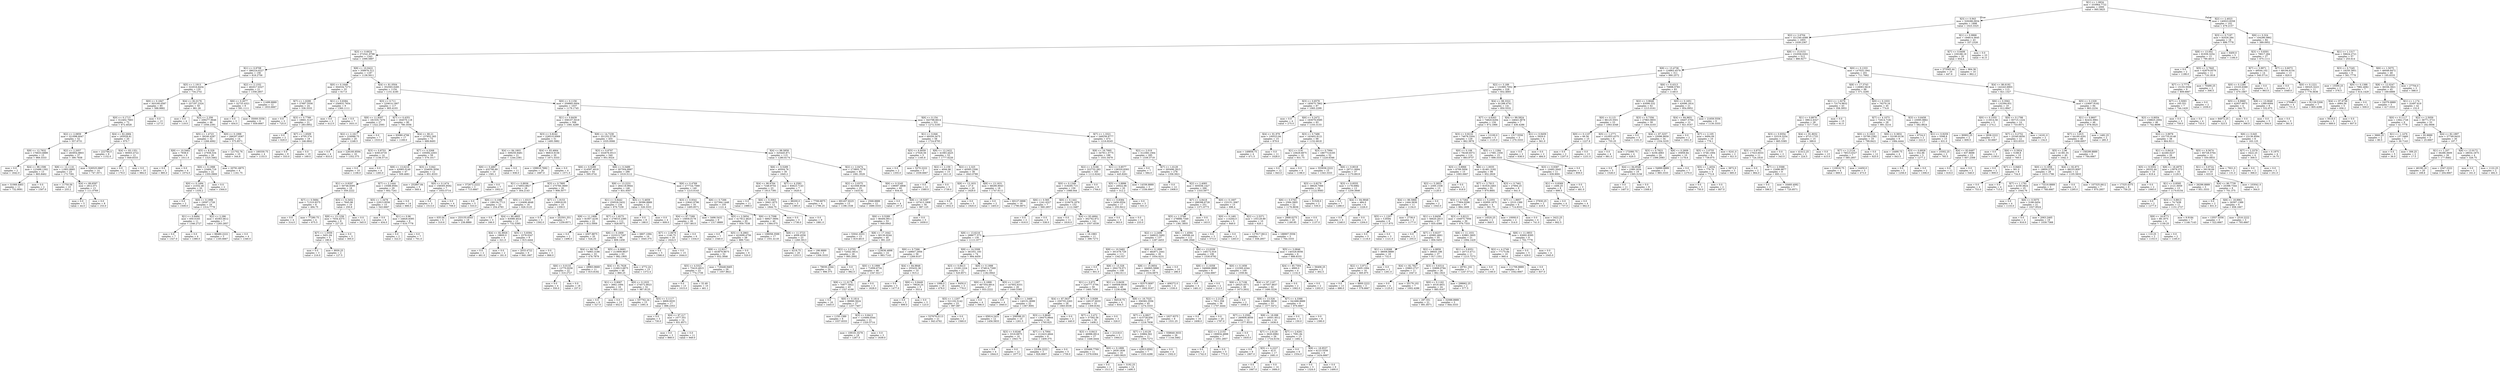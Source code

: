 digraph Tree {
node [shape=box] ;
0 [label="X[1] <= 1.0834\nmse = 333964.7722\nsamples = 2000\nvalue = 995.5825"] ;
1 [label="X[3] <= 0.943\nmse = 329288.0934\nsamples = 1898\nvalue = 1023.3325"] ;
0 -> 1 [labeldistance=2.5, labelangle=45, headlabel="True"] ;
2 [label="X[2] <= 2.6704\nmse = 321240.4588\nsamples = 1855\nvalue = 1039.2367"] ;
1 -> 2 ;
3 [label="X[3] <= 0.6624\nmse = 372541.9798\nsamples = 1343\nvalue = 1099.5897"] ;
2 -> 3 ;
4 [label="X[1] <= 0.9708\nmse = 386224.6227\nsamples = 156\nvalue = 818.2756"] ;
3 -> 4 ;
5 [label="X[5] <= 1.1913\nmse = 322016.6434\nsamples = 135\nvalue = 734.2741"] ;
4 -> 5 ;
6 [label="X[0] <= 0.1847\nmse = 303160.0587\nsamples = 85\nvalue = 588.9882"] ;
5 -> 6 ;
7 [label="X[0] <= 0.1713\nmse = 312402.7683\nsamples = 72\nvalue = 672.4028"] ;
6 -> 7 ;
8 [label="X[2] <= 2.0859\nmse = 321698.6047\nsamples = 52\nvalue = 557.6731"] ;
7 -> 8 ;
9 [label="X[8] <= 12.7832\nmse = 176633.6889\nsamples = 15\nvalue = 969.3333"] ;
8 -> 9 ;
10 [label="mse = 0.0\nsamples = 2\nvalue = 1642.0"] ;
9 -> 10 ;
11 [label="X[4] <= 98.1596\nmse = 123486.1302\nsamples = 13\nvalue = 865.8462"] ;
9 -> 11 ;
12 [label="mse = 31068.4463\nsamples = 11\nvalue = 732.9091"] ;
11 -> 12 ;
13 [label="mse = 0.0\nsamples = 2\nvalue = 1597.0"] ;
11 -> 13 ;
14 [label="X[2] <= 2.2057\nmse = 283954.9803\nsamples = 37\nvalue = 390.7838"] ;
8 -> 14 ;
15 [label="X[8] <= 12.1116\nmse = 11802.8885\nsamples = 23\nvalue = 173.7391"] ;
14 -> 15 ;
16 [label="mse = 11750.56\nsamples = 10\nvalue = 255.2"] ;
15 -> 16 ;
17 [label="X[4] <= 89.6597\nmse = 2812.071\nsamples = 13\nvalue = 111.0769"] ;
15 -> 17 ;
18 [label="mse = 0.0\nsamples = 5\nvalue = 44.0"] ;
17 -> 18 ;
19 [label="mse = 0.0\nsamples = 8\nvalue = 153.0"] ;
17 -> 19 ;
20 [label="mse = 526525.0867\nsamples = 14\nvalue = 747.3571"] ;
14 -> 20 ;
21 [label="X[4] <= 82.2684\nmse = 165028.81\nsamples = 20\nvalue = 970.7"] ;
7 -> 21 ;
22 [label="mse = 222784.0\nsamples = 8\nvalue = 1152.0"] ;
21 -> 22 ;
23 [label="X[4] <= 83.1351\nmse = 90003.4722\nsamples = 12\nvalue = 849.8333"] ;
21 -> 23 ;
24 [label="mse = 0.0\nsamples = 2\nvalue = 179.0"] ;
23 -> 24 ;
25 [label="mse = 0.0\nsamples = 10\nvalue = 984.0"] ;
23 -> 25 ;
26 [label="mse = 0.0\nsamples = 13\nvalue = 127.0"] ;
6 -> 26 ;
27 [label="X[4] <= 82.0176\nmse = 257187.2324\nsamples = 50\nvalue = 981.26"] ;
5 -> 27 ;
28 [label="mse = 0.0\nsamples = 4\nvalue = 119.0"] ;
27 -> 28 ;
29 [label="X[2] <= 2.356\nmse = 209277.9646\nsamples = 46\nvalue = 1056.2391"] ;
27 -> 29 ;
30 [label="X[5] <= 1.4723\nmse = 39240.4287\nsamples = 32\nvalue = 1266.4062"] ;
29 -> 30 ;
31 [label="X[8] <= 10.5462\nmse = 7938.0\nsamples = 6\nvalue = 1011.0"] ;
30 -> 31 ;
32 [label="mse = 0.0\nsamples = 2\nvalue = 885.0"] ;
31 -> 32 ;
33 [label="mse = 0.0\nsamples = 4\nvalue = 1074.0"] ;
31 -> 33 ;
34 [label="X[5] <= 8.329\nmse = 27936.534\nsamples = 26\nvalue = 1325.3462"] ;
30 -> 34 ;
35 [label="X[0] <= 0.1998\nmse = 23484.719\nsamples = 22\nvalue = 1355.0909"] ;
34 -> 35 ;
36 [label="X[0] <= 0.1494\nmse = 21032.46\nsamples = 20\nvalue = 1334.2"] ;
35 -> 36 ;
37 [label="mse = 0.0\nsamples = 2\nvalue = 1509.0"] ;
36 -> 37 ;
38 [label="X[0] <= 0.1998\nmse = 19597.1728\nsamples = 18\nvalue = 1314.7778"] ;
36 -> 38 ;
39 [label="X[1] <= 0.8484\nmse = 650.0165\nsamples = 11\nvalue = 1346.2727"] ;
38 -> 39 ;
40 [label="mse = 0.0\nsamples = 7\nvalue = 1327.0"] ;
39 -> 40 ;
41 [label="mse = 0.0\nsamples = 4\nvalue = 1380.0"] ;
39 -> 41 ;
42 [label="X[2] <= 2.286\nmse = 45363.0612\nsamples = 7\nvalue = 1265.2857"] ;
38 -> 42 ;
43 [label="mse = 88480.2222\nsamples = 3\nvalue = 1165.6667"] ;
42 -> 43 ;
44 [label="mse = 0.0\nsamples = 4\nvalue = 1340.0"] ;
42 -> 44 ;
45 [label="mse = 0.0\nsamples = 2\nvalue = 1564.0"] ;
35 -> 45 ;
46 [label="mse = 20791.6875\nsamples = 4\nvalue = 1161.75"] ;
34 -> 46 ;
47 [label="X[0] <= 0.1998\nmse = 266207.8367\nsamples = 14\nvalue = 575.8571"] ;
29 -> 47 ;
48 [label="mse = 121702.76\nsamples = 10\nvalue = 344.8"] ;
47 -> 48 ;
49 [label="mse = 160330.75\nsamples = 4\nvalue = 1153.5"] ;
47 -> 49 ;
50 [label="X[2] <= 2.1332\nmse = 462017.6327\nsamples = 21\nvalue = 1358.2857"] ;
4 -> 50 ;
51 [label="X[6] <= 0.2677\nmse = 32733.4321\nsamples = 9\nvalue = 591.1111"] ;
50 -> 51 ;
52 [label="mse = 0.0\nsamples = 3\nvalue = 454.0"] ;
51 -> 52 ;
53 [label="mse = 35000.5556\nsamples = 6\nvalue = 659.6667"] ;
51 -> 53 ;
54 [label="mse = 11499.8889\nsamples = 12\nvalue = 1933.6667"] ;
50 -> 54 ;
55 [label="X[8] <= 10.0422\nmse = 358976.312\nsamples = 1187\nvalue = 1136.5611"] ;
3 -> 55 ;
56 [label="X[0] <= 0.1648\nmse = 304534.7273\nsamples = 33\nvalue = 617.0"] ;
55 -> 56 ;
57 [label="X[7] <= 1.0299\nmse = 37687.5556\nsamples = 24\nvalue = 338.3333"] ;
56 -> 57 ;
58 [label="mse = 0.0\nsamples = 3\nvalue = 725.0"] ;
57 -> 58 ;
59 [label="X[3] <= 0.7768\nmse = 18661.5147\nsamples = 21\nvalue = 283.0952"] ;
57 -> 59 ;
60 [label="mse = 0.0\nsamples = 2\nvalue = 629.0"] ;
59 -> 60 ;
61 [label="X[7] <= 1.6509\nmse = 6705.374\nsamples = 19\nvalue = 246.6842"] ;
59 -> 61 ;
62 [label="mse = 0.0\nsamples = 9\nvalue = 333.0"] ;
61 -> 62 ;
63 [label="mse = 0.0\nsamples = 10\nvalue = 169.0"] ;
61 -> 63 ;
64 [label="X[1] <= 0.8384\nmse = 256832.7654\nsamples = 9\nvalue = 1360.1111"] ;
56 -> 64 ;
65 [label="mse = 0.0\nsamples = 2\nvalue = 412.0"] ;
64 -> 65 ;
66 [label="mse = 0.0\nsamples = 7\nvalue = 1631.0"] ;
64 -> 66 ;
67 [label="X[4] <= 81.0504\nmse = 352593.0285\nsamples = 1154\nvalue = 1151.4185"] ;
55 -> 67 ;
68 [label="X[3] <= 0.711\nmse = 220614.1907\nsamples = 117\nvalue = 905.4103"] ;
67 -> 68 ;
69 [label="X[8] <= 11.9307\nmse = 181535.7476\nsamples = 27\nvalue = 1322.2593"] ;
68 -> 69 ;
70 [label="X[2] <= 2.1617\nmse = 224088.75\nsamples = 20\nvalue = 1248.5"] ;
69 -> 70 ;
71 [label="mse = 0.0\nsamples = 4\nvalue = 833.0"] ;
70 -> 71 ;
72 [label="mse = 226160.8594\nsamples = 16\nvalue = 1352.375"] ;
70 -> 72 ;
73 [label="mse = 0.0\nsamples = 7\nvalue = 1533.0"] ;
69 -> 73 ;
74 [label="X[7] <= 0.4351\nmse = 164570.118\nsamples = 90\nvalue = 780.3556"] ;
68 -> 74 ;
75 [label="mse = 93080.4706\nsamples = 17\nvalue = 1169.0"] ;
74 -> 75 ;
76 [label="X[4] <= 80.21\nmse = 137852.265\nsamples = 73\nvalue = 689.8493"] ;
74 -> 76 ;
77 [label="X[3] <= 0.8753\nmse = 6393.6735\nsamples = 14\nvalue = 1156.5714"] ;
76 -> 77 ;
78 [label="mse = 0.0\nsamples = 10\nvalue = 1106.0"] ;
77 -> 78 ;
79 [label="mse = 0.0\nsamples = 4\nvalue = 1283.0"] ;
77 -> 79 ;
80 [label="X[7] <= 4.3268\nmse = 105092.4303\nsamples = 59\nvalue = 579.1017"] ;
76 -> 80 ;
81 [label="X[8] <= 13.6216\nmse = 43065.0149\nsamples = 47\nvalue = 509.4681"] ;
80 -> 81 ;
82 [label="X[1] <= 0.9297\nmse = 50746.8395\nsamples = 18\nvalue = 359.2222"] ;
81 -> 82 ;
83 [label="X[7] <= 0.5684\nmse = 71310.9375\nsamples = 8\nvalue = 494.75"] ;
82 -> 83 ;
84 [label="mse = 0.0\nsamples = 4\nvalue = 314.0"] ;
83 -> 84 ;
85 [label="mse = 77280.75\nsamples = 4\nvalue = 675.5"] ;
83 -> 85 ;
86 [label="X[5] <= 6.3452\nmse = 7845.96\nsamples = 10\nvalue = 250.8"] ;
82 -> 86 ;
87 [label="X[8] <= 13.1256\nmse = 7034.4375\nsamples = 8\nvalue = 227.25"] ;
86 -> 87 ;
88 [label="X[7] <= 1.5559\nmse = 5451.84\nsamples = 5\nvalue = 180.6"] ;
87 -> 88 ;
89 [label="mse = 0.0\nsamples = 3\nvalue = 216.0"] ;
88 -> 89 ;
90 [label="mse = 8930.25\nsamples = 2\nvalue = 127.5"] ;
88 -> 90 ;
91 [label="mse = 0.0\nsamples = 3\nvalue = 305.0"] ;
87 -> 91 ;
92 [label="mse = 0.0\nsamples = 2\nvalue = 345.0"] ;
86 -> 92 ;
93 [label="X[7] <= 2.1444\nmse = 15588.9584\nsamples = 29\nvalue = 602.7241"] ;
81 -> 93 ;
94 [label="X[5] <= 1.3478\nmse = 22913.9556\nsamples = 15\nvalue = 543.6667"] ;
93 -> 94 ;
95 [label="mse = 0.0\nsamples = 6\nvalue = 434.0"] ;
94 -> 95 ;
96 [label="X[1] <= 0.96\nmse = 24826.8395\nsamples = 9\nvalue = 616.7778"] ;
94 -> 96 ;
97 [label="mse = 0.0\nsamples = 2\nvalue = 322.0"] ;
96 -> 97 ;
98 [label="mse = 0.0\nsamples = 7\nvalue = 701.0"] ;
96 -> 98 ;
99 [label="mse = 0.0\nsamples = 14\nvalue = 666.0"] ;
93 -> 99 ;
100 [label="X[3] <= 0.842\nmse = 254659.3056\nsamples = 12\nvalue = 851.8333"] ;
80 -> 100 ;
101 [label="mse = 252807.84\nsamples = 5\nvalue = 569.4"] ;
100 -> 101 ;
102 [label="X[0] <= 0.1474\nmse = 158305.9592\nsamples = 7\nvalue = 1053.5714"] ;
100 -> 102 ;
103 [label="mse = 0.0\nsamples = 3\nvalue = 1513.0"] ;
102 -> 103 ;
104 [label="mse = 0.0\nsamples = 4\nvalue = 709.0"] ;
102 -> 104 ;
105 [label="X[0] <= 0.1156\nmse = 359885.0004\nsamples = 1037\nvalue = 1179.1745"] ;
67 -> 105 ;
106 [label="X[1] <= 0.8439\nmse = 358107.5019\nsamples = 506\nvalue = 1081.4289"] ;
105 -> 106 ;
107 [label="X[3] <= 0.8242\nmse = 228510.0069\nsamples = 51\nvalue = 1495.5882"] ;
106 -> 107 ;
108 [label="X[4] <= 84.1803\nmse = 309250.8481\nsamples = 21\nvalue = 1244.2381"] ;
107 -> 108 ;
109 [label="X[6] <= 0.4867\nmse = 432790.89\nsamples = 10\nvalue = 1581.1"] ;
108 -> 109 ;
110 [label="mse = 372672.2222\nsamples = 3\nvalue = 715.6667"] ;
109 -> 110 ;
111 [label="mse = 0.0\nsamples = 7\nvalue = 1952.0"] ;
109 -> 111 ;
112 [label="mse = 0.0\nsamples = 11\nvalue = 938.0"] ;
108 -> 112 ;
113 [label="X[4] <= 93.4664\nmse = 96810.9156\nsamples = 30\nvalue = 1671.5333"] ;
107 -> 113 ;
114 [label="mse = 109910.7692\nsamples = 26\nvalue = 1687.0"] ;
113 -> 114 ;
115 [label="mse = 0.0\nsamples = 4\nvalue = 1571.0"] ;
113 -> 115 ;
116 [label="X[8] <= 14.7238\nmse = 351252.5736\nsamples = 455\nvalue = 1035.0066"] ;
106 -> 116 ;
117 [label="X[3] <= 0.8797\nmse = 332676.0513\nsamples = 340\nvalue = 951.9324"] ;
116 -> 117 ;
118 [label="X[6] <= 0.5289\nmse = 314597.4019\nsamples = 54\nvalue = 595.0741"] ;
117 -> 118 ;
119 [label="X[1] <= 0.8936\nmse = 174953.8827\nsamples = 28\nvalue = 304.2143"] ;
118 -> 119 ;
120 [label="mse = 0.0\nsamples = 5\nvalue = 533.0"] ;
119 -> 120 ;
121 [label="X[0] <= 0.1088\nmse = 199134.7713\nsamples = 23\nvalue = 254.4783"] ;
119 -> 121 ;
122 [label="mse = 635.04\nsamples = 5\nvalue = 310.6"] ;
121 -> 122 ;
123 [label="mse = 253155.6543\nsamples = 18\nvalue = 238.8889"] ;
121 -> 123 ;
124 [label="X[3] <= 0.7895\nmse = 275760.3669\nsamples = 26\nvalue = 908.3077"] ;
118 -> 124 ;
125 [label="X[5] <= 1.0315\nmse = 116406.4648\nsamples = 16\nvalue = 626.3125"] ;
124 -> 125 ;
126 [label="mse = 0.0\nsamples = 3\nvalue = 166.0"] ;
125 -> 126 ;
127 [label="X[4] <= 90.4805\nmse = 83088.4024\nsamples = 13\nvalue = 732.5385"] ;
125 -> 127 ;
128 [label="X[4] <= 82.8926\nmse = 19600.0\nsamples = 4\nvalue = 321.0"] ;
127 -> 128 ;
129 [label="mse = 0.0\nsamples = 2\nvalue = 461.0"] ;
128 -> 129 ;
130 [label="mse = 0.0\nsamples = 2\nvalue = 181.0"] ;
128 -> 130 ;
131 [label="X[5] <= 5.8394\nmse = 2578.0247\nsamples = 9\nvalue = 915.4444"] ;
127 -> 131 ;
132 [label="mse = 2033.4722\nsamples = 6\nvalue = 940.1667"] ;
131 -> 132 ;
133 [label="mse = 0.0\nsamples = 3\nvalue = 866.0"] ;
131 -> 133 ;
134 [label="X[7] <= 1.9153\nmse = 199918.05\nsamples = 10\nvalue = 1359.5"] ;
124 -> 134 ;
135 [label="mse = 0.0\nsamples = 3\nvalue = 1592.0"] ;
134 -> 135 ;
136 [label="mse = 252501.551\nsamples = 7\nvalue = 1259.8571"] ;
134 -> 136 ;
137 [label="X[6] <= 0.3489\nmse = 307504.8997\nsamples = 286\nvalue = 1019.3112"] ;
117 -> 137 ;
138 [label="X[8] <= 13.2231\nmse = 264118.9944\nsamples = 146\nvalue = 831.6507"] ;
137 -> 138 ;
139 [label="X[1] <= 0.8442\nmse = 259526.5432\nsamples = 134\nvalue = 876.7239"] ;
138 -> 139 ;
140 [label="X[8] <= 11.1906\nmse = 81957.4236\nsamples = 22\nvalue = 612.5909"] ;
139 -> 140 ;
141 [label="mse = 0.0\nsamples = 2\nvalue = 1496.0"] ;
140 -> 141 ;
142 [label="mse = 4307.8875\nsamples = 20\nvalue = 524.25"] ;
140 -> 142 ;
143 [label="X[7] <= 1.8275\nmse = 278010.2385\nsamples = 112\nvalue = 928.6071"] ;
139 -> 143 ;
144 [label="X[6] <= 0.1809\nmse = 223313.7287\nsamples = 96\nvalue = 809.1458"] ;
143 -> 144 ;
145 [label="X[4] <= 88.765\nmse = 74963.3186\nsamples = 33\nvalue = 478.7879"] ;
144 -> 145 ;
146 [label="X[6] <= 0.0133\nmse = 12770.9256\nsamples = 22\nvalue = 310.2727"] ;
145 -> 146 ;
147 [label="mse = 0.0\nsamples = 4\nvalue = 550.0"] ;
146 -> 147 ;
148 [label="mse = 0.0\nsamples = 18\nvalue = 257.0"] ;
146 -> 148 ;
149 [label="mse = 28963.9669\nsamples = 11\nvalue = 815.8182"] ;
145 -> 149 ;
150 [label="X[5] <= 6.0683\nmse = 213909.9637\nsamples = 63\nvalue = 982.1905"] ;
144 -> 150 ;
151 [label="X[4] <= 91.7628\nmse = 216813.6875\nsamples = 48\nvalue = 860.25"] ;
150 -> 151 ;
152 [label="X[1] <= 0.9067\nmse = 3662.1094\nsamples = 16\nvalue = 605.125"] ;
151 -> 152 ;
153 [label="mse = 0.0\nsamples = 6\nvalue = 527.0"] ;
152 -> 153 ;
154 [label="mse = 0.0\nsamples = 10\nvalue = 652.0"] ;
152 -> 154 ;
155 [label="X[0] <= 0.1025\nmse = 274572.9023\nsamples = 32\nvalue = 987.8125"] ;
151 -> 155 ;
156 [label="mse = 557762.24\nsamples = 15\nvalue = 1091.6"] ;
155 -> 156 ;
157 [label="X[5] <= 3.1117\nmse = 6809.0035\nsamples = 17\nvalue = 896.2353"] ;
155 -> 157 ;
158 [label="mse = 0.0\nsamples = 3\nvalue = 730.0"] ;
157 -> 158 ;
159 [label="X[4] <= 97.217\nmse = 1077.551\nsamples = 14\nvalue = 931.8571"] ;
157 -> 159 ;
160 [label="mse = 0.0\nsamples = 3\nvalue = 869.0"] ;
159 -> 160 ;
161 [label="mse = 0.0\nsamples = 11\nvalue = 949.0"] ;
159 -> 161 ;
162 [label="mse = 4772.24\nsamples = 15\nvalue = 1372.4"] ;
150 -> 162 ;
163 [label="mse = 6807.1094\nsamples = 16\nvalue = 1645.375"] ;
143 -> 163 ;
164 [label="X[5] <= 5.4659\nmse = 39386.8889\nsamples = 12\nvalue = 328.3333"] ;
138 -> 164 ;
165 [label="mse = 0.0\nsamples = 8\nvalue = 188.0"] ;
164 -> 165 ;
166 [label="mse = 0.0\nsamples = 4\nvalue = 609.0"] ;
164 -> 166 ;
167 [label="X[6] <= 0.4769\nmse = 277724.7569\nsamples = 140\nvalue = 1215.0143"] ;
137 -> 167 ;
168 [label="X[3] <= 0.9341\nmse = 23642.9796\nsamples = 35\nvalue = 1495.8571"] ;
167 -> 168 ;
169 [label="X[4] <= 87.7289\nmse = 15858.0178\nsamples = 26\nvalue = 1557.4615"] ;
168 -> 169 ;
170 [label="X[7] <= 2.0679\nmse = 1140.75\nsamples = 20\nvalue = 1624.5"] ;
169 -> 170 ;
171 [label="mse = 0.0\nsamples = 5\nvalue = 1566.0"] ;
170 -> 171 ;
172 [label="mse = 0.0\nsamples = 15\nvalue = 1644.0"] ;
170 -> 172 ;
173 [label="mse = 0.0\nsamples = 6\nvalue = 1334.0"] ;
169 -> 173 ;
174 [label="mse = 3496.5432\nsamples = 9\nvalue = 1317.8889"] ;
168 -> 174 ;
175 [label="X[6] <= 0.7266\nmse = 327364.1448\nsamples = 105\nvalue = 1121.4"] ;
167 -> 175 ;
176 [label="X[5] <= 2.5654\nmse = 417812.4625\nsamples = 65\nvalue = 959.7538"] ;
175 -> 176 ;
177 [label="mse = 0.0\nsamples = 7\nvalue = 1540.0"] ;
176 -> 177 ;
178 [label="X[5] <= 8.2863\nmse = 422699.4756\nsamples = 58\nvalue = 889.7241"] ;
176 -> 178 ;
179 [label="X[8] <= 12.9217\nmse = 453879.9675\nsamples = 52\nvalue = 932.3846"] ;
178 -> 179 ;
180 [label="X[5] <= 4.5321\nmse = 75410.4915\nsamples = 23\nvalue = 774.1739"] ;
179 -> 180 ;
181 [label="mse = 0.0\nsamples = 13\nvalue = 1015.0"] ;
180 -> 181 ;
182 [label="mse = 32.49\nsamples = 10\nvalue = 461.1"] ;
180 -> 182 ;
183 [label="mse = 718448.9465\nsamples = 29\nvalue = 1057.8621"] ;
179 -> 183 ;
184 [label="mse = 0.0\nsamples = 6\nvalue = 520.0"] ;
178 -> 184 ;
185 [label="X[6] <= 0.7598\nmse = 68927.0694\nsamples = 40\nvalue = 1384.075"] ;
175 -> 185 ;
186 [label="mse = 108058.3599\nsamples = 17\nvalue = 1551.4118"] ;
185 -> 186 ;
187 [label="X[8] <= 11.5723\nmse = 4009.4556\nsamples = 23\nvalue = 1260.3913"] ;
185 -> 187 ;
188 [label="mse = 4218.75\nsamples = 20\nvalue = 1253.5"] ;
187 -> 188 ;
189 [label="mse = 186.8889\nsamples = 3\nvalue = 1306.3333"] ;
187 -> 189 ;
190 [label="X[4] <= 98.5858\nmse = 325445.871\nsamples = 115\nvalue = 1280.6174"] ;
116 -> 190 ;
191 [label="X[6] <= 0.5289\nmse = 40504.76\nsamples = 30\nvalue = 1845.2"] ;
190 -> 191 ;
192 [label="X[4] <= 90.9764\nmse = 7248.9754\nsamples = 23\nvalue = 1913.7391"] ;
191 -> 192 ;
193 [label="mse = 0.0\nsamples = 11\nvalue = 1989.0"] ;
192 -> 193 ;
194 [label="X[6] <= 0.3063\nmse = 3942.1875\nsamples = 12\nvalue = 1844.75"] ;
192 -> 194 ;
195 [label="mse = 0.0\nsamples = 3\nvalue = 1736.0"] ;
194 -> 195 ;
196 [label="mse = 0.0\nsamples = 9\nvalue = 1881.0"] ;
194 -> 196 ;
197 [label="X[7] <= 4.2582\nmse = 83623.7143\nsamples = 7\nvalue = 1620.0"] ;
191 -> 197 ;
198 [label="mse = 88200.0\nsamples = 3\nvalue = 1385.0"] ;
197 -> 198 ;
199 [label="mse = 7708.6875\nsamples = 4\nvalue = 1796.25"] ;
197 -> 199 ;
200 [label="X[2] <= 2.0474\nmse = 273805.7578\nsamples = 85\nvalue = 1081.3529"] ;
190 -> 200 ;
201 [label="X[2] <= 2.0375\nmse = 421008.9536\nsamples = 25\nvalue = 1433.92"] ;
200 -> 201 ;
202 [label="mse = 691457.8225\nsamples = 13\nvalue = 1198.1538"] ;
201 -> 202 ;
203 [label="mse = 2568.8889\nsamples = 12\nvalue = 1689.3333"] ;
201 -> 203 ;
204 [label="X[6] <= 0.3245\nmse = 139097.4808\nsamples = 60\nvalue = 934.45"] ;
200 -> 204 ;
205 [label="mse = 0.0\nsamples = 4\nvalue = 197.0"] ;
204 -> 205 ;
206 [label="X[8] <= 18.5297\nmse = 107413.1808\nsamples = 56\nvalue = 987.125"] ;
204 -> 206 ;
207 [label="X[6] <= 0.5289\nmse = 86494.9911\nsamples = 53\nvalue = 949.0943"] ;
206 -> 207 ;
208 [label="mse = 53041.6331\nsamples = 13\nvalue = 819.4615"] ;
207 -> 208 ;
209 [label="X[8] <= 17.1642\nmse = 90130.8244\nsamples = 40\nvalue = 991.225"] ;
207 -> 209 ;
210 [label="X[2] <= 2.0702\nmse = 72042.5814\nsamples = 26\nvalue = 995.2692"] ;
209 -> 210 ;
211 [label="mse = 78030.2344\nsamples = 24\nvalue = 996.375"] ;
210 -> 211 ;
212 [label="mse = 0.0\nsamples = 2\nvalue = 982.0"] ;
210 -> 212 ;
213 [label="mse = 123636.4898\nsamples = 14\nvalue = 983.7143"] ;
209 -> 213 ;
214 [label="mse = 0.0\nsamples = 3\nvalue = 1659.0"] ;
206 -> 214 ;
215 [label="X[6] <= 0.154\nmse = 343798.6614\nsamples = 531\nvalue = 1272.3183"] ;
105 -> 215 ;
216 [label="X[1] <= 0.846\nmse = 69359.3475\nsamples = 58\nvalue = 1724.8793"] ;
215 -> 216 ;
217 [label="X[5] <= 6.6059\nmse = 27026.56\nsamples = 5\nvalue = 1165.8"] ;
216 -> 217 ;
218 [label="mse = 0.0\nsamples = 2\nvalue = 1355.0"] ;
217 -> 218 ;
219 [label="mse = 5270.2222\nsamples = 3\nvalue = 1039.6667"] ;
217 -> 219 ;
220 [label="X[8] <= 12.2422\nmse = 41083.4425\nsamples = 53\nvalue = 1777.6226"] ;
216 -> 220 ;
221 [label="X[2] <= 2.159\nmse = 4044.96\nsamples = 15\nvalue = 1611.8"] ;
220 -> 221 ;
222 [label="mse = 0.0\nsamples = 12\nvalue = 1580.0"] ;
221 -> 222 ;
223 [label="mse = 0.0\nsamples = 3\nvalue = 1739.0"] ;
221 -> 223 ;
224 [label="X[2] <= 2.325\nmse = 40565.2306\nsamples = 38\nvalue = 1843.0789"] ;
220 -> 224 ;
225 [label="X[8] <= 13.1631\nmse = 27.0\nsamples = 20\nvalue = 1929.0"] ;
224 -> 225 ;
226 [label="mse = 0.0\nsamples = 15\nvalue = 1932.0"] ;
225 -> 226 ;
227 [label="mse = 0.0\nsamples = 5\nvalue = 1920.0"] ;
225 -> 227 ;
228 [label="X[8] <= 13.1631\nmse = 68290.9043\nsamples = 18\nvalue = 1747.6111"] ;
224 -> 228 ;
229 [label="mse = 0.0\nsamples = 2\nvalue = 1403.0"] ;
228 -> 229 ;
230 [label="mse = 60127.0898\nsamples = 16\nvalue = 1790.6875"] ;
228 -> 230 ;
231 [label="X[7] <= 1.3321\nmse = 349256.9777\nsamples = 473\nvalue = 1216.8245"] ;
215 -> 231 ;
232 [label="X[8] <= 16.7995\nmse = 347911.5775\nsamples = 188\nvalue = 1031.0479"] ;
231 -> 232 ;
233 [label="X[2] <= 2.5166\nmse = 322732.283\nsamples = 165\nvalue = 1112.6242"] ;
232 -> 233 ;
234 [label="X[0] <= 0.1348\nmse = 318295.715\nsamples = 159\nvalue = 1088.044"] ;
233 -> 234 ;
235 [label="X[6] <= 0.565\nmse = 1241.6327\nsamples = 7\nvalue = 560.2857"] ;
234 -> 235 ;
236 [label="mse = 0.0\nsamples = 2\nvalue = 616.0"] ;
235 -> 236 ;
237 [label="mse = 0.0\nsamples = 5\nvalue = 538.0"] ;
235 -> 237 ;
238 [label="X[0] <= 0.1441\nmse = 319479.1876\nsamples = 152\nvalue = 1112.3487"] ;
234 -> 238 ;
239 [label="mse = 0.0\nsamples = 11\nvalue = 1816.0"] ;
238 -> 239 ;
240 [label="X[4] <= 93.4664\nmse = 302762.872\nsamples = 141\nvalue = 1057.4539"] ;
238 -> 240 ;
241 [label="X[8] <= 13.6216\nmse = 288677.573\nsamples = 130\nvalue = 1113.1077"] ;
240 -> 241 ;
242 [label="X[6] <= 0.7266\nmse = 149847.2956\nsamples = 56\nvalue = 1269.9107"] ;
241 -> 242 ;
243 [label="X[0] <= 0.1999\nmse = 71856.6734\nsamples = 46\nvalue = 1347.0217"] ;
242 -> 243 ;
244 [label="X[8] <= 11.0178\nmse = 70977.5922\nsamples = 43\nvalue = 1327.4186"] ;
243 -> 244 ;
245 [label="mse = 0.0\nsamples = 16\nvalue = 1445.0"] ;
244 -> 245 ;
246 [label="X[0] <= 0.1814\nmse = 99990.5624\nsamples = 27\nvalue = 1257.7407"] ;
244 -> 246 ;
247 [label="mse = 1150.1389\nsamples = 6\nvalue = 1037.8333"] ;
246 -> 247 ;
248 [label="X[3] <= 0.8413\nmse = 110466.0544\nsamples = 21\nvalue = 1320.5714"] ;
246 -> 248 ;
249 [label="mse = 109161.0278\nsamples = 18\nvalue = 1267.5"] ;
248 -> 249 ;
250 [label="mse = 0.0\nsamples = 3\nvalue = 1639.0"] ;
248 -> 250 ;
251 [label="mse = 0.0\nsamples = 3\nvalue = 1628.0"] ;
243 -> 251 ;
252 [label="X[4] <= 84.9848\nmse = 355432.36\nsamples = 10\nvalue = 915.2"] ;
242 -> 252 ;
253 [label="mse = 0.0\nsamples = 5\nvalue = 1477.0"] ;
252 -> 253 ;
254 [label="X[6] <= 0.8449\nmse = 79626.24\nsamples = 5\nvalue = 353.4"] ;
252 -> 254 ;
255 [label="mse = 0.0\nsamples = 2\nvalue = 699.0"] ;
254 -> 255 ;
256 [label="mse = 0.0\nsamples = 3\nvalue = 123.0"] ;
254 -> 256 ;
257 [label="X[8] <= 14.3308\nmse = 361051.193\nsamples = 74\nvalue = 994.4459"] ;
241 -> 257 ;
258 [label="X[3] <= 0.8413\nmse = 13160.1224\nsamples = 21\nvalue = 520.8571"] ;
257 -> 258 ;
259 [label="mse = 1088.0\nsamples = 18\nvalue = 478.0"] ;
258 -> 259 ;
260 [label="mse = 8450.0\nsamples = 3\nvalue = 778.0"] ;
258 -> 260 ;
261 [label="X[0] <= 0.1998\nmse = 374814.7269\nsamples = 53\nvalue = 1182.0943"] ;
257 -> 261 ;
262 [label="X[0] <= 0.1899\nmse = 467354.6914\nsamples = 27\nvalue = 933.2222"] ;
261 -> 262 ;
263 [label="X[5] <= 1.1207\nmse = 521102.5142\nsamples = 23\nvalue = 997.087"] ;
262 -> 263 ;
264 [label="mse = 537679.0113\nsamples = 21\nvalue = 943.4762"] ;
263 -> 264 ;
265 [label="mse = 0.0\nsamples = 2\nvalue = 1560.0"] ;
263 -> 265 ;
266 [label="mse = 0.0\nsamples = 4\nvalue = 566.0"] ;
262 -> 266 ;
267 [label="X[5] <= 1.1207\nmse = 147602.6331\nsamples = 26\nvalue = 1440.5385"] ;
261 -> 267 ;
268 [label="mse = 0.0\nsamples = 4\nvalue = 1840.0"] ;
267 -> 268 ;
269 [label="X[5] <= 1.3468\nmse = 140151.8099\nsamples = 22\nvalue = 1367.9091"] ;
267 -> 269 ;
270 [label="mse = 65814.2431\nsamples = 12\nvalue = 1456.5833"] ;
269 -> 270 ;
271 [label="mse = 208598.25\nsamples = 10\nvalue = 1261.5"] ;
269 -> 271 ;
272 [label="mse = 16.1983\nsamples = 11\nvalue = 399.7273"] ;
240 -> 272 ;
273 [label="mse = 0.0\nsamples = 6\nvalue = 1764.0"] ;
233 -> 273 ;
274 [label="X[1] <= 0.8577\nmse = 138320.8393\nsamples = 23\nvalue = 445.8261"] ;
232 -> 274 ;
275 [label="X[5] <= 3.9996\nmse = 20022.96\nsamples = 20\nvalue = 312.2"] ;
274 -> 275 ;
276 [label="X[1] <= 0.8384\nmse = 2456.0554\nsamples = 17\nvalue = 255.9412"] ;
275 -> 276 ;
277 [label="mse = 0.0\nsamples = 3\nvalue = 363.0"] ;
276 -> 277 ;
278 [label="mse = 0.0\nsamples = 14\nvalue = 233.0"] ;
276 -> 278 ;
279 [label="mse = 0.0\nsamples = 3\nvalue = 631.0"] ;
275 -> 279 ;
280 [label="mse = 14336.8889\nsamples = 3\nvalue = 1336.6667"] ;
274 -> 280 ;
281 [label="X[2] <= 2.019\nmse = 312360.1564\nsamples = 285\nvalue = 1339.3719"] ;
231 -> 281 ;
282 [label="mse = 0.0\nsamples = 7\nvalue = 584.0"] ;
281 -> 282 ;
283 [label="X[7] <= 1.6129\nmse = 305496.2815\nsamples = 278\nvalue = 1358.3921"] ;
281 -> 283 ;
284 [label="mse = 0.0\nsamples = 12\nvalue = 1908.0"] ;
283 -> 284 ;
285 [label="X[2] <= 2.4083\nmse = 305036.1427\nsamples = 266\nvalue = 1333.5977"] ;
283 -> 285 ;
286 [label="X[7] <= 4.8418\nmse = 288398.6728\nsamples = 251\nvalue = 1371.6773"] ;
285 -> 286 ;
287 [label="X[5] <= 1.3768\nmse = 278886.7349\nsamples = 249\nvalue = 1381.3855"] ;
286 -> 287 ;
288 [label="X[2] <= 2.2496\nmse = 348622.3492\nsamples = 137\nvalue = 1287.4453"] ;
287 -> 288 ;
289 [label="X[8] <= 10.5482\nmse = 301478.729\nsamples = 111\nvalue = 1342.027"] ;
288 -> 289 ;
290 [label="mse = 0.0\nsamples = 3\nvalue = 601.0"] ;
289 -> 290 ;
291 [label="X[8] <= 15.328\nmse = 294176.071\nsamples = 108\nvalue = 1362.6111"] ;
289 -> 291 ;
292 [label="X[1] <= 0.873\nmse = 224777.5794\nsamples = 59\nvalue = 1465.7458"] ;
291 -> 292 ;
293 [label="X[4] <= 87.5637\nmse = 250755.2263\nsamples = 26\nvalue = 1663.6538"] ;
292 -> 293 ;
294 [label="X[3] <= 0.8649\nmse = 136475.9844\nsamples = 24\nvalue = 1765.625"] ;
293 -> 294 ;
295 [label="X[3] <= 0.8246\nmse = 3316.6875\nsamples = 16\nvalue = 1943.75"] ;
294 -> 295 ;
296 [label="mse = 0.0\nsamples = 4\nvalue = 1844.0"] ;
295 -> 296 ;
297 [label="mse = 0.0\nsamples = 12\nvalue = 1977.0"] ;
295 -> 297 ;
298 [label="X[7] <= 4.7064\nmse = 212423.4844\nsamples = 8\nvalue = 1409.375"] ;
294 -> 298 ;
299 [label="mse = 23184.2222\nsamples = 3\nvalue = 826.6667"] ;
298 -> 299 ;
300 [label="mse = 0.0\nsamples = 5\nvalue = 1759.0"] ;
298 -> 300 ;
301 [label="mse = 0.0\nsamples = 2\nvalue = 440.0"] ;
293 -> 301 ;
302 [label="X[7] <= 3.9289\nmse = 149137.6033\nsamples = 33\nvalue = 1309.8182"] ;
292 -> 302 ;
303 [label="X[7] <= 3.472\nmse = 57582.56\nsamples = 30\nvalue = 1408.2"] ;
302 -> 303 ;
304 [label="X[3] <= 0.8413\nmse = 46996.6914\nsamples = 27\nvalue = 1446.4444"] ;
303 -> 304 ;
305 [label="mse = 103466.7769\nsamples = 11\nvalue = 1378.6364"] ;
304 -> 305 ;
306 [label="X[0] <= 0.1899\nmse = 2839.1836\nsamples = 16\nvalue = 1493.0625"] ;
304 -> 306 ;
307 [label="mse = 0.0\nsamples = 2\nvalue = 1511.0"] ;
306 -> 307 ;
308 [label="mse = 3192.25\nsamples = 14\nvalue = 1490.5"] ;
306 -> 308 ;
309 [label="mse = 21218.0\nsamples = 3\nvalue = 1064.0"] ;
303 -> 309 ;
310 [label="mse = 0.0\nsamples = 3\nvalue = 326.0"] ;
302 -> 310 ;
311 [label="X[1] <= 0.8439\nmse = 349508.6939\nsamples = 49\nvalue = 1238.4286"] ;
291 -> 311 ;
312 [label="mse = 94518.75\nsamples = 4\nvalue = 834.5"] ;
311 -> 312 ;
313 [label="X[8] <= 16.7525\nmse = 356382.3556\nsamples = 45\nvalue = 1274.3333"] ;
311 -> 313 ;
314 [label="X[7] <= 4.0827\nmse = 415728.656\nsamples = 37\nvalue = 1218.7838"] ;
313 -> 314 ;
315 [label="X[7] <= 2.6129\nmse = 33884.562\nsamples = 11\nvalue = 1394.7273"] ;
314 -> 315 ;
316 [label="mse = 42913.9592\nsamples = 7\nvalue = 1333.4286"] ;
315 -> 316 ;
317 [label="mse = 0.0\nsamples = 4\nvalue = 1502.0"] ;
315 -> 317 ;
318 [label="mse = 558640.3033\nsamples = 26\nvalue = 1144.3462"] ;
314 -> 318 ;
319 [label="mse = 1627.9375\nsamples = 8\nvalue = 1531.25"] ;
313 -> 319 ;
320 [label="X[0] <= 0.1899\nmse = 482871.2441\nsamples = 26\nvalue = 1054.4231"] ;
288 -> 320 ;
321 [label="X[8] <= 15.0654\nmse = 184965.5898\nsamples = 16\nvalue = 1534.6875"] ;
320 -> 321 ;
322 [label="mse = 92575.9097\nsamples = 12\nvalue = 1602.9167"] ;
321 -> 322 ;
323 [label="mse = 406272.0\nsamples = 4\nvalue = 1330.0"] ;
321 -> 323 ;
324 [label="mse = 0.0\nsamples = 10\nvalue = 286.0"] ;
320 -> 324 ;
325 [label="X[6] <= 1.4594\nmse = 169586.44\nsamples = 112\nvalue = 1496.2946"] ;
287 -> 325 ;
326 [label="X[8] <= 13.0339\nmse = 149172.916\nsamples = 106\nvalue = 1530.6792"] ;
325 -> 326 ;
327 [label="X[8] <= 11.6358\nmse = 346666.8889\nsamples = 6\nvalue = 1044.6667"] ;
326 -> 327 ;
328 [label="mse = 0.0\nsamples = 4\nvalue = 1461.0"] ;
327 -> 328 ;
329 [label="mse = 0.0\nsamples = 2\nvalue = 212.0"] ;
327 -> 329 ;
330 [label="X[0] <= 0.1656\nmse = 122300.4344\nsamples = 100\nvalue = 1559.84"] ;
326 -> 330 ;
331 [label="X[6] <= 0.7106\nmse = 28525.4571\nsamples = 38\nvalue = 1673.2632"] ;
330 -> 331 ;
332 [label="X[2] <= 2.2126\nmse = 7911.358\nsamples = 36\nvalue = 1707.4444"] ;
331 -> 332 ;
333 [label="mse = 0.0\nsamples = 16\nvalue = 1608.0"] ;
332 -> 333 ;
334 [label="mse = 0.0\nsamples = 20\nvalue = 1787.0"] ;
332 -> 334 ;
335 [label="mse = 0.0\nsamples = 2\nvalue = 1058.0"] ;
331 -> 335 ;
336 [label="X[4] <= 97.1107\nmse = 167057.8637\nsamples = 62\nvalue = 1490.3226"] ;
330 -> 336 ;
337 [label="X[8] <= 13.526\nmse = 84991.9836\nsamples = 53\nvalue = 1577.5472"] ;
336 -> 337 ;
338 [label="X[7] <= 3.2592\nmse = 260606.8056\nsamples = 12\nvalue = 1377.8333"] ;
337 -> 338 ;
339 [label="X[2] <= 2.2153\nmse = 190834.4898\nsamples = 7\nvalue = 1051.2857"] ;
338 -> 339 ;
340 [label="mse = 0.0\nsamples = 2\nvalue = 1742.0"] ;
339 -> 340 ;
341 [label="mse = 0.0\nsamples = 5\nvalue = 775.0"] ;
339 -> 341 ;
342 [label="mse = 0.0\nsamples = 5\nvalue = 1835.0"] ;
338 -> 342 ;
343 [label="X[8] <= 18.098\nmse = 18501.9512\nsamples = 41\nvalue = 1636.0"] ;
337 -> 343 ;
344 [label="X[7] <= 2.6129\nmse = 3620.6982\nsamples = 26\nvalue = 1724.6154"] ;
343 -> 344 ;
345 [label="mse = 0.0\nsamples = 9\nvalue = 1807.0"] ;
344 -> 345 ;
346 [label="X[5] <= 4.2227\nmse = 42.0\nsamples = 17\nvalue = 1681.0"] ;
344 -> 346 ;
347 [label="mse = 0.0\nsamples = 3\nvalue = 1667.0"] ;
346 -> 347 ;
348 [label="mse = 0.0\nsamples = 14\nvalue = 1684.0"] ;
346 -> 348 ;
349 [label="X[7] <= 2.6261\nmse = 7091.84\nsamples = 15\nvalue = 1482.4"] ;
343 -> 349 ;
350 [label="mse = 0.0\nsamples = 6\nvalue = 1554.0"] ;
349 -> 350 ;
351 [label="X[8] <= 18.9537\nmse = 6123.5556\nsamples = 9\nvalue = 1434.6667"] ;
349 -> 351 ;
352 [label="mse = 0.0\nsamples = 3\nvalue = 1324.0"] ;
351 -> 352 ;
353 [label="mse = 0.0\nsamples = 6\nvalue = 1490.0"] ;
351 -> 353 ;
354 [label="X[7] <= 4.3366\nmse = 341688.8889\nsamples = 9\nvalue = 976.6667"] ;
336 -> 354 ;
355 [label="mse = 0.0\nsamples = 3\nvalue = 150.0"] ;
354 -> 355 ;
356 [label="mse = 0.0\nsamples = 6\nvalue = 1390.0"] ;
354 -> 356 ;
357 [label="X[5] <= 3.0846\nmse = 140328.8056\nsamples = 6\nvalue = 888.8333"] ;
325 -> 357 ;
358 [label="X[4] <= 85.7304\nmse = 4900.0\nsamples = 4\nvalue = 1132.0"] ;
357 -> 358 ;
359 [label="mse = 0.0\nsamples = 2\nvalue = 1062.0"] ;
358 -> 359 ;
360 [label="mse = 0.0\nsamples = 2\nvalue = 1202.0"] ;
358 -> 360 ;
361 [label="mse = 56406.25\nsamples = 2\nvalue = 402.5"] ;
357 -> 361 ;
362 [label="mse = 0.0\nsamples = 2\nvalue = 163.0"] ;
286 -> 362 ;
363 [label="X[0] <= 0.1607\nmse = 153151.3067\nsamples = 15\nvalue = 696.4"] ;
285 -> 363 ;
364 [label="X[0] <= 0.1481\nmse = 114264.0\nsamples = 5\nvalue = 849.0"] ;
363 -> 364 ;
365 [label="mse = 0.0\nsamples = 3\nvalue = 573.0"] ;
364 -> 365 ;
366 [label="mse = 0.0\nsamples = 2\nvalue = 1263.0"] ;
364 -> 366 ;
367 [label="X[2] <= 2.5371\nmse = 155129.89\nsamples = 10\nvalue = 620.1"] ;
363 -> 367 ;
368 [label="mse = 127917.0612\nsamples = 7\nvalue = 558.2857"] ;
367 -> 368 ;
369 [label="mse = 188907.5556\nsamples = 3\nvalue = 764.3333"] ;
367 -> 369 ;
370 [label="X[8] <= 15.0151\nmse = 152058.0202\nsamples = 512\nvalue = 880.9277"] ;
2 -> 370 ;
371 [label="X[8] <= 13.4736\nmse = 124863.4579\nsamples = 311\nvalue = 990.2572"] ;
370 -> 371 ;
372 [label="X[2] <= 3.189\nmse = 131995.7052\nsamples = 228\nvalue = 932.4693"] ;
371 -> 372 ;
373 [label="X[3] <= 0.6579\nmse = 185675.7862\nsamples = 87\nvalue = 1065.2299"] ;
372 -> 373 ;
374 [label="mse = 0.0\nsamples = 4\nvalue = 275.0"] ;
373 -> 374 ;
375 [label="X[6] <= 0.2472\nmse = 163079.0585\nsamples = 83\nvalue = 1103.3133"] ;
373 -> 375 ;
376 [label="X[4] <= 91.979\nmse = 100523.84\nsamples = 15\nvalue = 879.6"] ;
375 -> 376 ;
377 [label="mse = 149856.75\nsamples = 4\nvalue = 471.5"] ;
376 -> 377 ;
378 [label="mse = 0.0\nsamples = 11\nvalue = 1028.0"] ;
376 -> 378 ;
379 [label="X[3] <= 0.7486\nmse = 163402.8121\nsamples = 68\nvalue = 1152.6618"] ;
375 -> 379 ;
380 [label="X[1] <= 0.91\nmse = 23629.6875\nsamples = 16\nvalue = 931.75"] ;
379 -> 380 ;
381 [label="mse = 0.0\nsamples = 12\nvalue = 843.0"] ;
380 -> 381 ;
382 [label="mse = 0.0\nsamples = 4\nvalue = 1198.0"] ;
380 -> 382 ;
383 [label="X[3] <= 0.7994\nmse = 186773.6165\nsamples = 52\nvalue = 1220.6346"] ;
379 -> 383 ;
384 [label="mse = 553036.2222\nsamples = 15\nvalue = 1343.3333"] ;
383 -> 384 ;
385 [label="X[6] <= 0.8018\nmse = 29711.0694\nsamples = 37\nvalue = 1170.8919"] ;
383 -> 385 ;
386 [label="X[3] <= 0.8279\nmse = 38626.7066\nsamples = 24\nvalue = 1122.9583"] ;
385 -> 386 ;
387 [label="X[6] <= 0.5763\nmse = 2584.3905\nsamples = 22\nvalue = 1176.8636"] ;
386 -> 387 ;
388 [label="mse = 2668.0275\nsamples = 20\nvalue = 1180.85"] ;
387 -> 388 ;
389 [label="mse = 0.0\nsamples = 2\nvalue = 1137.0"] ;
387 -> 389 ;
390 [label="mse = 51529.0\nsamples = 2\nvalue = 530.0"] ;
386 -> 390 ;
391 [label="X[3] <= 0.8555\nmse = 1178.6982\nsamples = 13\nvalue = 1259.3846"] ;
385 -> 391 ;
392 [label="mse = 0.0\nsamples = 7\nvalue = 1288.0"] ;
391 -> 392 ;
393 [label="X[4] <= 84.9848\nmse = 484.0\nsamples = 6\nvalue = 1226.0"] ;
391 -> 393 ;
394 [label="mse = 0.0\nsamples = 3\nvalue = 1248.0"] ;
393 -> 394 ;
395 [label="mse = 0.0\nsamples = 3\nvalue = 1204.0"] ;
393 -> 395 ;
396 [label="X[4] <= 98.3322\nmse = 81288.4741\nsamples = 141\nvalue = 850.5532"] ;
372 -> 396 ;
397 [label="X[7] <= 4.6263\nmse = 74820.6294\nsamples = 134\nvalue = 872.1866"] ;
396 -> 397 ;
398 [label="X[3] <= 0.9216\nmse = 74678.3304\nsamples = 129\nvalue = 862.3876"] ;
397 -> 398 ;
399 [label="X[0] <= 0.108\nmse = 78249.6572\nsamples = 114\nvalue = 883.9737"] ;
398 -> 399 ;
400 [label="X[3] <= 0.8966\nmse = 6708.5956\nsamples = 15\nvalue = 1093.0667"] ;
399 -> 400 ;
401 [label="X[2] <= 5.2853\nmse = 2300.1538\nsamples = 13\nvalue = 1120.0"] ;
400 -> 401 ;
402 [label="X[4] <= 86.5866\nmse = 1444.3636\nsamples = 11\nvalue = 1134.0"] ;
401 -> 402 ;
403 [label="X[5] <= 1.1207\nmse = 5.8594\nsamples = 8\nvalue = 1117.875"] ;
402 -> 403 ;
404 [label="mse = 0.0\nsamples = 5\nvalue = 1116.0"] ;
403 -> 404 ;
405 [label="mse = 0.0\nsamples = 3\nvalue = 1121.0"] ;
403 -> 405 ;
406 [label="mse = 2738.0\nsamples = 3\nvalue = 1177.0"] ;
402 -> 406 ;
407 [label="mse = 0.0\nsamples = 2\nvalue = 1043.0"] ;
401 -> 407 ;
408 [label="mse = 0.0\nsamples = 2\nvalue = 918.0"] ;
400 -> 408 ;
409 [label="X[6] <= 1.0035\nmse = 81461.3182\nsamples = 99\nvalue = 852.2929"] ;
399 -> 409 ;
410 [label="X[7] <= 2.7913\nmse = 81918.2463\nsamples = 91\nvalue = 870.8681"] ;
409 -> 410 ;
411 [label="X[3] <= 0.7264\nmse = 77804.9396\nsamples = 87\nvalue = 884.1609"] ;
410 -> 411 ;
412 [label="X[1] <= 0.8458\nmse = 56620.2813\nsamples = 57\nvalue = 835.4386"] ;
411 -> 412 ;
413 [label="mse = 0.0\nsamples = 2\nvalue = 255.0"] ;
412 -> 413 ;
414 [label="X[7] <= 0.9237\nmse = 45982.4661\nsamples = 55\nvalue = 856.5455"] ;
412 -> 414 ;
415 [label="X[1] <= 0.9268\nmse = 38006.8889\nsamples = 18\nvalue = 732.0"] ;
414 -> 415 ;
416 [label="X[2] <= 3.9711\nmse = 3405.1094\nsamples = 16\nvalue = 665.875"] ;
415 -> 416 ;
417 [label="mse = 0.0\nsamples = 13\nvalue = 686.0"] ;
416 -> 417 ;
418 [label="mse = 8800.2222\nsamples = 3\nvalue = 578.6667"] ;
416 -> 418 ;
419 [label="mse = 0.0\nsamples = 2\nvalue = 1261.0"] ;
415 -> 419 ;
420 [label="X[2] <= 4.9859\nmse = 38645.198\nsamples = 37\nvalue = 917.1351"] ;
414 -> 420 ;
421 [label="X[4] <= 82.7827\nmse = 25863.2727\nsamples = 11\nvalue = 1047.0"] ;
420 -> 421 ;
422 [label="mse = 0.0\nsamples = 4\nvalue = 1125.0"] ;
421 -> 422 ;
423 [label="mse = 35179.102\nsamples = 7\nvalue = 1002.4286"] ;
421 -> 423 ;
424 [label="X[3] <= 0.6314\nmse = 33899.0784\nsamples = 26\nvalue = 862.1923"] ;
420 -> 424 ;
425 [label="X[0] <= 0.1162\nmse = 4518.4931\nsamples = 24\nvalue = 885.9167"] ;
424 -> 425 ;
426 [label="mse = 297.551\nsamples = 21\nvalue = 891.8571"] ;
425 -> 426 ;
427 [label="mse = 32088.8889\nsamples = 3\nvalue = 844.3333"] ;
425 -> 427 ;
428 [label="mse = 298662.25\nsamples = 2\nvalue = 577.5"] ;
424 -> 428 ;
429 [label="X[3] <= 0.8213\nmse = 104975.7956\nsamples = 30\nvalue = 976.7333"] ;
411 -> 429 ;
430 [label="X[8] <= 11.1031\nmse = 63861.3605\nsamples = 21\nvalue = 1094.1429"] ;
429 -> 430 ;
431 [label="X[1] <= 0.8351\nmse = 20713.4711\nsamples = 11\nvalue = 1215.7273"] ;
430 -> 431 ;
432 [label="mse = 29761.102\nsamples = 7\nvalue = 1247.5714"] ;
431 -> 432 ;
433 [label="mse = 0.0\nsamples = 4\nvalue = 1160.0"] ;
431 -> 433 ;
434 [label="X[2] <= 4.2749\nmse = 77175.84\nsamples = 10\nvalue = 960.4"] ;
430 -> 434 ;
435 [label="mse = 111706.8889\nsamples = 6\nvalue = 1042.6667"] ;
434 -> 435 ;
436 [label="mse = 0.0\nsamples = 4\nvalue = 837.0"] ;
434 -> 436 ;
437 [label="X[8] <= 11.0853\nmse = 93692.8395\nsamples = 9\nvalue = 702.7778"] ;
429 -> 437 ;
438 [label="mse = 0.0\nsamples = 5\nvalue = 429.0"] ;
437 -> 438 ;
439 [label="mse = 0.0\nsamples = 4\nvalue = 1045.0"] ;
437 -> 439 ;
440 [label="X[2] <= 5.2355\nmse = 83950.1875\nsamples = 4\nvalue = 581.75"] ;
410 -> 440 ;
441 [label="mse = 14520.25\nsamples = 2\nvalue = 849.5"] ;
440 -> 441 ;
442 [label="mse = 10000.0\nsamples = 2\nvalue = 314.0"] ;
440 -> 442 ;
443 [label="X[3] <= 0.7461\nmse = 27694.25\nsamples = 8\nvalue = 641.0"] ;
409 -> 443 ;
444 [label="X[7] <= 1.8957\nmse = 2510.1389\nsamples = 6\nvalue = 714.8333"] ;
443 -> 444 ;
445 [label="mse = 0.0\nsamples = 4\nvalue = 741.0"] ;
444 -> 445 ;
446 [label="mse = 3422.25\nsamples = 2\nvalue = 662.5"] ;
444 -> 446 ;
447 [label="mse = 37830.25\nsamples = 2\nvalue = 419.5"] ;
443 -> 447 ;
448 [label="X[5] <= 1.1284\nmse = 17081.1556\nsamples = 15\nvalue = 698.3333"] ;
398 -> 448 ;
449 [label="X[3] <= 0.9387\nmse = 10492.2645\nsamples = 11\nvalue = 639.9091"] ;
448 -> 449 ;
450 [label="X[1] <= 0.8369\nmse = 1406.25\nsamples = 8\nvalue = 699.5"] ;
449 -> 450 ;
451 [label="mse = 0.0\nsamples = 4\nvalue = 737.0"] ;
450 -> 451 ;
452 [label="mse = 0.0\nsamples = 4\nvalue = 662.0"] ;
450 -> 452 ;
453 [label="mse = 0.0\nsamples = 3\nvalue = 481.0"] ;
449 -> 453 ;
454 [label="mse = 0.0\nsamples = 4\nvalue = 859.0"] ;
448 -> 454 ;
455 [label="mse = 12100.0\nsamples = 5\nvalue = 1125.0"] ;
397 -> 455 ;
456 [label="X[4] <= 99.5824\nmse = 24643.3878\nsamples = 7\nvalue = 436.4286"] ;
396 -> 456 ;
457 [label="mse = 1317.5556\nsamples = 3\nvalue = 270.3333"] ;
456 -> 457 ;
458 [label="X[1] <= 0.9459\nmse = 5929.0\nsamples = 4\nvalue = 561.0"] ;
456 -> 458 ;
459 [label="mse = 0.0\nsamples = 2\nvalue = 638.0"] ;
458 -> 459 ;
460 [label="mse = 0.0\nsamples = 2\nvalue = 484.0"] ;
458 -> 460 ;
461 [label="X[6] <= 0.4313\nmse = 70898.5783\nsamples = 83\nvalue = 1149.0"] ;
371 -> 461 ;
462 [label="X[2] <= 3.9648\nmse = 63090.532\nsamples = 62\nvalue = 1215.0161"] ;
461 -> 462 ;
463 [label="X[0] <= 0.115\nmse = 86125.5501\nsamples = 23\nvalue = 1063.4348"] ;
462 -> 463 ;
464 [label="X[0] <= 0.1107\nmse = 66.56\nsamples = 15\nvalue = 1227.8"] ;
463 -> 464 ;
465 [label="mse = 0.0\nsamples = 2\nvalue = 1207.0"] ;
464 -> 465 ;
466 [label="mse = 0.0\nsamples = 13\nvalue = 1231.0"] ;
464 -> 466 ;
467 [label="X[5] <= 1.2771\nmse = 101853.4375\nsamples = 8\nvalue = 755.25"] ;
463 -> 467 ;
468 [label="mse = 0.0\nsamples = 4\nvalue = 881.0"] ;
467 -> 468 ;
469 [label="mse = 172080.75\nsamples = 4\nvalue = 629.5"] ;
467 -> 469 ;
470 [label="X[3] <= 0.7356\nmse = 27963.9855\nsamples = 39\nvalue = 1304.4103"] ;
462 -> 470 ;
471 [label="mse = 0.0\nsamples = 5\nvalue = 1101.0"] ;
470 -> 471 ;
472 [label="X[4] <= 87.3257\nmse = 25096.8659\nsamples = 34\nvalue = 1334.3235"] ;
470 -> 472 ;
473 [label="X[3] <= 0.7823\nmse = 6256.4983\nsamples = 24\nvalue = 1399.2083"] ;
472 -> 473 ;
474 [label="mse = 0.0\nsamples = 5\nvalue = 1528.0"] ;
473 -> 474 ;
475 [label="X[4] <= 84.8546\nmse = 2389.1634\nsamples = 19\nvalue = 1365.3158"] ;
473 -> 475 ;
476 [label="mse = 0.0\nsamples = 11\nvalue = 1407.0"] ;
475 -> 476 ;
477 [label="mse = 0.0\nsamples = 8\nvalue = 1308.0"] ;
475 -> 477 ;
478 [label="X[6] <= 0.2609\nmse = 35959.84\nsamples = 10\nvalue = 1178.6"] ;
472 -> 478 ;
479 [label="mse = 54890.8889\nsamples = 3\nvalue = 965.3333"] ;
478 -> 479 ;
480 [label="mse = 0.0\nsamples = 7\nvalue = 1270.0"] ;
478 -> 480 ;
481 [label="X[0] <= 0.1651\nmse = 43096.1814\nsamples = 21\nvalue = 954.0952"] ;
461 -> 481 ;
482 [label="X[4] <= 84.9651\nmse = 18407.5764\nsamples = 12\nvalue = 821.9167"] ;
481 -> 482 ;
483 [label="mse = 0.0\nsamples = 2\nvalue = 1051.0"] ;
482 -> 483 ;
484 [label="X[7] <= 2.105\nmse = 9494.09\nsamples = 10\nvalue = 776.1"] ;
482 -> 484 ;
485 [label="X[5] <= 2.0755\nmse = 3746.1094\nsamples = 8\nvalue = 739.875"] ;
484 -> 485 ;
486 [label="X[5] <= 1.4034\nmse = 779.76\nsamples = 5\nvalue = 772.8"] ;
485 -> 486 ;
487 [label="mse = 0.0\nsamples = 3\nvalue = 750.0"] ;
486 -> 487 ;
488 [label="mse = 0.0\nsamples = 2\nvalue = 807.0"] ;
486 -> 488 ;
489 [label="mse = 3872.0\nsamples = 3\nvalue = 685.0"] ;
485 -> 489 ;
490 [label="mse = 6241.0\nsamples = 2\nvalue = 921.0"] ;
484 -> 490 ;
491 [label="mse = 21659.5556\nsamples = 9\nvalue = 1130.3333"] ;
481 -> 491 ;
492 [label="X[0] <= 0.1333\nmse = 147025.1941\nsamples = 201\nvalue = 711.7662"] ;
370 -> 492 ;
493 [label="X[8] <= 17.3743\nmse = 118083.5619\nsamples = 88\nvalue = 571.3295"] ;
492 -> 493 ;
494 [label="X[1] <= 1.0276\nmse = 73174.9832\nsamples = 43\nvalue = 358.3953"] ;
493 -> 494 ;
495 [label="X[1] <= 0.8879\nmse = 39612.6327\nsamples = 28\nvalue = 517.7143"] ;
494 -> 495 ;
496 [label="X[3] <= 0.9354\nmse = 33319.3254\nsamples = 13\nvalue = 665.5385"] ;
495 -> 496 ;
497 [label="X[3] <= 0.8751\nmse = 17023.6033\nsamples = 11\nvalue = 724.1818"] ;
496 -> 497 ;
498 [label="mse = 0.0\nsamples = 2\nvalue = 864.0"] ;
497 -> 498 ;
499 [label="X[7] <= 2.5588\nmse = 15496.9877\nsamples = 9\nvalue = 693.1111"] ;
497 -> 499 ;
500 [label="mse = 0.0\nsamples = 2\nvalue = 596.0"] ;
499 -> 500 ;
501 [label="mse = 16460.4082\nsamples = 7\nvalue = 720.8571"] ;
499 -> 501 ;
502 [label="mse = 0.0\nsamples = 2\nvalue = 343.0"] ;
496 -> 502 ;
503 [label="X[4] <= 91.8032\nmse = 9715.1733\nsamples = 15\nvalue = 389.6"] ;
495 -> 503 ;
504 [label="mse = 41412.25\nsamples = 2\nvalue = 224.5"] ;
503 -> 504 ;
505 [label="mse = 0.0\nsamples = 13\nvalue = 415.0"] ;
503 -> 505 ;
506 [label="mse = 0.0\nsamples = 15\nvalue = 61.0"] ;
494 -> 506 ;
507 [label="X[0] <= 0.1033\nmse = 76270.16\nsamples = 45\nvalue = 774.8"] ;
493 -> 507 ;
508 [label="X[7] <= 4.1073\nmse = 72614.7181\nsamples = 28\nvalue = 891.3214"] ;
507 -> 508 ;
509 [label="X[0] <= 0.1023\nmse = 55780.2382\nsamples = 19\nvalue = 799.8421"] ;
508 -> 509 ;
510 [label="X[7] <= 2.2124\nmse = 78515.6327\nsamples = 7\nvalue = 585.2857"] ;
509 -> 510 ;
511 [label="mse = 110016.75\nsamples = 4\nvalue = 669.5"] ;
510 -> 511 ;
512 [label="mse = 14450.0\nsamples = 3\nvalue = 473.0"] ;
510 -> 512 ;
513 [label="mse = 0.0\nsamples = 12\nvalue = 925.0"] ;
509 -> 513 ;
514 [label="X[6] <= 0.3832\nmse = 53190.9136\nsamples = 9\nvalue = 1084.4444"] ;
508 -> 514 ;
515 [label="mse = 14490.75\nsamples = 4\nvalue = 843.5"] ;
514 -> 515 ;
516 [label="X[3] <= 0.6928\nmse = 552.96\nsamples = 5\nvalue = 1277.2"] ;
514 -> 516 ;
517 [label="mse = 0.0\nsamples = 3\nvalue = 1258.0"] ;
516 -> 517 ;
518 [label="mse = 0.0\nsamples = 2\nvalue = 1306.0"] ;
516 -> 518 ;
519 [label="X[3] <= 0.6458\nmse = 23095.9862\nsamples = 17\nvalue = 582.8824"] ;
507 -> 519 ;
520 [label="mse = 6724.0\nsamples = 2\nvalue = 222.0"] ;
519 -> 520 ;
521 [label="X[1] <= 0.9259\nmse = 5598.8\nsamples = 15\nvalue = 631.0"] ;
519 -> 521 ;
522 [label="mse = 10302.25\nsamples = 2\nvalue = 785.5"] ;
521 -> 522 ;
523 [label="X[4] <= 83.6497\nmse = 637.8698\nsamples = 13\nvalue = 607.2308"] ;
521 -> 523 ;
524 [label="mse = 0.0\nsamples = 11\nvalue = 618.0"] ;
523 -> 524 ;
525 [label="mse = 0.0\nsamples = 2\nvalue = 548.0"] ;
523 -> 525 ;
526 [label="X[4] <= 86.6192\nmse = 142243.6903\nsamples = 113\nvalue = 821.1327"] ;
492 -> 526 ;
527 [label="X[6] <= 0.3562\nmse = 132394.831\nsamples = 19\nvalue = 612.8947"] ;
526 -> 527 ;
528 [label="X[0] <= 0.1555\nmse = 113014.56\nsamples = 5\nvalue = 274.2"] ;
527 -> 528 ;
529 [label="mse = 90902.25\nsamples = 2\nvalue = 609.5"] ;
528 -> 529 ;
530 [label="mse = 2838.2222\nsamples = 3\nvalue = 50.6667"] ;
528 -> 530 ;
531 [label="X[0] <= 0.1798\nmse = 83715.1224\nsamples = 14\nvalue = 733.8571"] ;
527 -> 531 ;
532 [label="X[7] <= 0.2752\nmse = 25340.8056\nsamples = 12\nvalue = 833.8333"] ;
531 -> 532 ;
533 [label="mse = 0.0\nsamples = 2\nvalue = 1158.0"] ;
532 -> 533 ;
534 [label="X[6] <= 0.5924\nmse = 5188.8\nsamples = 10\nvalue = 769.0"] ;
532 -> 534 ;
535 [label="mse = 0.0\nsamples = 2\nvalue = 909.0"] ;
534 -> 535 ;
536 [label="X[7] <= 0.9463\nmse = 361.0\nsamples = 8\nvalue = 734.0"] ;
534 -> 536 ;
537 [label="mse = 0.0\nsamples = 4\nvalue = 753.0"] ;
536 -> 537 ;
538 [label="mse = 0.0\nsamples = 4\nvalue = 715.0"] ;
536 -> 538 ;
539 [label="mse = 14161.0\nsamples = 2\nvalue = 134.0"] ;
531 -> 539 ;
540 [label="X[5] <= 3.1329\nmse = 133697.9182\nsamples = 94\nvalue = 863.2234"] ;
526 -> 540 ;
541 [label="X[1] <= 0.9607\nmse = 82432.9961\nsamples = 48\nvalue = 978.5625"] ;
540 -> 541 ;
542 [label="X[7] <= 3.815\nmse = 64160.4291\nsamples = 46\nvalue = 1008.6957"] ;
541 -> 542 ;
543 [label="X[5] <= 2.96\nmse = 41381.91\nsamples = 40\nvalue = 1042.3"] ;
542 -> 543 ;
544 [label="X[0] <= 0.1958\nmse = 18850.5753\nsamples = 28\nvalue = 1015.1786"] ;
543 -> 544 ;
545 [label="X[7] <= 1.1791\nmse = 4159.3824\nsamples = 25\nvalue = 1044.76"] ;
544 -> 545 ;
546 [label="mse = 0.0\nsamples = 4\nvalue = 1133.0"] ;
545 -> 546 ;
547 [label="X[6] <= 0.5075\nmse = 3186.0454\nsamples = 21\nvalue = 1027.9524"] ;
545 -> 547 ;
548 [label="mse = 0.0\nsamples = 2\nvalue = 916.0"] ;
547 -> 548 ;
549 [label="mse = 2063.2465\nsamples = 19\nvalue = 1039.7368"] ;
547 -> 549 ;
550 [label="mse = 73216.8889\nsamples = 3\nvalue = 768.6667"] ;
544 -> 550 ;
551 [label="X[4] <= 92.873\nmse = 88233.9097\nsamples = 12\nvalue = 1105.5833"] ;
543 -> 551 ;
552 [label="mse = 0.0\nsamples = 5\nvalue = 1295.0"] ;
551 -> 552 ;
553 [label="mse = 107325.0612\nsamples = 7\nvalue = 970.2857"] ;
551 -> 553 ;
554 [label="mse = 158299.8889\nsamples = 6\nvalue = 784.6667"] ;
542 -> 554 ;
555 [label="mse = 1482.25\nsamples = 2\nvalue = 285.5"] ;
541 -> 555 ;
556 [label="X[3] <= 0.9054\nmse = 158825.2004\nsamples = 46\nvalue = 742.8696"] ;
540 -> 556 ;
557 [label="X[2] <= 3.9978\nmse = 101735.9148\nsamples = 38\nvalue = 864.9211"] ;
556 -> 557 ;
558 [label="X[1] <= 0.8418\nmse = 42260.0237\nsamples = 26\nvalue = 1010.2308"] ;
557 -> 558 ;
559 [label="X[5] <= 9.5552\nmse = 28332.44\nsamples = 10\nvalue = 819.4"] ;
558 -> 559 ;
560 [label="mse = 17325.4375\nsamples = 8\nvalue = 759.25"] ;
559 -> 560 ;
561 [label="mse = 0.0\nsamples = 2\nvalue = 1060.0"] ;
559 -> 561 ;
562 [label="X[8] <= 18.4979\nmse = 13979.375\nsamples = 16\nvalue = 1129.5"] ;
558 -> 562 ;
563 [label="X[1] <= 0.8595\nmse = 2121.0059\nsamples = 13\nvalue = 1170.6154"] ;
562 -> 563 ;
564 [label="mse = 0.0\nsamples = 2\nvalue = 1277.0"] ;
563 -> 564 ;
565 [label="X[3] <= 0.8913\nmse = 74.7438\nsamples = 11\nvalue = 1151.2727"] ;
563 -> 565 ;
566 [label="X[8] <= 16.8771\nmse = 88.1875\nsamples = 4\nvalue = 1159.25"] ;
565 -> 566 ;
567 [label="mse = 110.25\nsamples = 2\nvalue = 1153.5"] ;
566 -> 567 ;
568 [label="mse = 0.0\nsamples = 2\nvalue = 1165.0"] ;
566 -> 568 ;
569 [label="mse = 9.9184\nsamples = 7\nvalue = 1146.7143"] ;
565 -> 569 ;
570 [label="mse = 26296.8889\nsamples = 3\nvalue = 951.3333"] ;
562 -> 570 ;
571 [label="X[5] <= 9.5674\nmse = 85728.5764\nsamples = 12\nvalue = 550.0833"] ;
557 -> 571 ;
572 [label="X[1] <= 0.9724\nmse = 59138.69\nsamples = 10\nvalue = 633.9"] ;
571 -> 572 ;
573 [label="X[4] <= 90.7739\nmse = 25398.7344\nsamples = 8\nvalue = 701.375"] ;
572 -> 573 ;
574 [label="mse = 0.0\nsamples = 2\nvalue = 831.0"] ;
573 -> 574 ;
575 [label="X[8] <= 18.8961\nmse = 26397.1389\nsamples = 6\nvalue = 658.1667"] ;
573 -> 575 ;
576 [label="mse = 13557.5556\nsamples = 3\nvalue = 522.6667"] ;
575 -> 576 ;
577 [label="mse = 2516.2222\nsamples = 3\nvalue = 793.6667"] ;
575 -> 577 ;
578 [label="mse = 103041.0\nsamples = 2\nvalue = 364.0"] ;
572 -> 578 ;
579 [label="mse = 7921.0\nsamples = 2\nvalue = 131.0"] ;
571 -> 579 ;
580 [label="X[6] <= 0.645\nmse = 23136.8594\nsamples = 8\nvalue = 163.125"] ;
556 -> 580 ;
581 [label="X[7] <= 2.3379\nmse = 3422.25\nsamples = 4\nvalue = 309.5"] ;
580 -> 581 ;
582 [label="mse = 0.0\nsamples = 2\nvalue = 368.0"] ;
581 -> 582 ;
583 [label="mse = 0.0\nsamples = 2\nvalue = 251.0"] ;
581 -> 583 ;
584 [label="mse = 0.1875\nsamples = 4\nvalue = 16.75"] ;
580 -> 584 ;
585 [label="X[1] <= 0.9866\nmse = 194814.3645\nsamples = 43\nvalue = 337.2326"] ;
1 -> 585 ;
586 [label="X[7] <= 0.6406\nmse = 230188.19\nsamples = 20\nvalue = 654.9"] ;
585 -> 586 ;
587 [label="mse = 373565.44\nsamples = 10\nvalue = 447.6"] ;
586 -> 587 ;
588 [label="mse = 864.36\nsamples = 10\nvalue = 862.2"] ;
586 -> 588 ;
589 [label="mse = 0.0\nsamples = 23\nvalue = 61.0"] ;
585 -> 589 ;
590 [label="X[2] <= 2.4023\nmse = 140023.8358\nsamples = 102\nvalue = 479.2157"] ;
0 -> 590 [labeldistance=2.5, labelangle=-45, headlabel="False"] ;
591 [label="X[3] <= 0.7197\nmse = 92026.284\nsamples = 18\nvalue = 899.7778"] ;
590 -> 591 ;
592 [label="X[8] <= 13.002\nmse = 81939.3254\nsamples = 13\nvalue = 790.4615"] ;
591 -> 592 ;
593 [label="mse = 0.0\nsamples = 2\nvalue = 1188.0"] ;
592 -> 593 ;
594 [label="X[5] <= 3.7845\nmse = 62879.0579\nsamples = 11\nvalue = 718.1818"] ;
592 -> 594 ;
595 [label="X[7] <= 3.7774\nmse = 15155.5556\nsamples = 9\nvalue = 809.6667"] ;
594 -> 595 ;
596 [label="X[7] <= 3.5093\nmse = 165.551\nsamples = 7\nvalue = 744.1429"] ;
595 -> 596 ;
597 [label="mse = 0.0\nsamples = 3\nvalue = 759.0"] ;
596 -> 597 ;
598 [label="mse = 0.0\nsamples = 4\nvalue = 733.0"] ;
596 -> 598 ;
599 [label="mse = 0.0\nsamples = 2\nvalue = 1039.0"] ;
595 -> 599 ;
600 [label="mse = 70490.25\nsamples = 2\nvalue = 306.5"] ;
594 -> 600 ;
601 [label="mse = 6400.0\nsamples = 5\nvalue = 1184.0"] ;
591 -> 601 ;
602 [label="X[6] <= 0.324\nmse = 104286.0862\nsamples = 84\nvalue = 389.0952"] ;
590 -> 602 ;
603 [label="X[3] <= 0.8301\nmse = 78017.284\nsamples = 27\nvalue = 675.1111"] ;
602 -> 603 ;
604 [label="X[7] <= 3.9971\nmse = 49544.102\nsamples = 14\nvalue = 540.5714"] ;
603 -> 604 ;
605 [label="X[0] <= 0.1285\nmse = 23103.6389\nsamples = 12\nvalue = 470.1667"] ;
604 -> 605 ;
606 [label="X[5] <= 8.9969\nmse = 42937.6875\nsamples = 4\nvalue = 344.75"] ;
605 -> 606 ;
607 [label="mse = 84972.25\nsamples = 2\nvalue = 323.5"] ;
606 -> 607 ;
608 [label="mse = 0.0\nsamples = 2\nvalue = 366.0"] ;
606 -> 608 ;
609 [label="X[8] <= 13.0648\nmse = 1389.6094\nsamples = 8\nvalue = 532.875"] ;
605 -> 609 ;
610 [label="mse = 0.0\nsamples = 5\nvalue = 504.0"] ;
609 -> 610 ;
611 [label="mse = 0.0\nsamples = 3\nvalue = 581.0"] ;
609 -> 611 ;
612 [label="mse = 0.0\nsamples = 2\nvalue = 963.0"] ;
604 -> 612 ;
613 [label="X[7] <= 0.6073\nmse = 68194.6154\nsamples = 13\nvalue = 820.0"] ;
603 -> 613 ;
614 [label="mse = 0.0\nsamples = 2\nvalue = 1049.0"] ;
613 -> 614 ;
615 [label="X[0] <= 0.1221\nmse = 69325.3223\nsamples = 11\nvalue = 778.3636"] ;
613 -> 615 ;
616 [label="mse = 27648.0\nsamples = 4\nvalue = 731.0"] ;
615 -> 616 ;
617 [label="mse = 91126.5306\nsamples = 7\nvalue = 805.4286"] ;
615 -> 617 ;
618 [label="X[1] <= 1.1317\nmse = 59624.2721\nsamples = 57\nvalue = 253.614"] ;
602 -> 618 ;
619 [label="X[3] <= 0.7245\nmse = 19250.3951\nsamples = 9\nvalue = 561.7778"] ;
618 -> 619 ;
620 [label="mse = 15500.25\nsamples = 2\nvalue = 378.5"] ;
619 -> 620 ;
621 [label="X[0] <= 0.1388\nmse = 7982.4082\nsamples = 7\nvalue = 614.1429"] ;
619 -> 621 ;
622 [label="X[4] <= 97.6736\nmse = 4984.56\nsamples = 5\nvalue = 656.2"] ;
621 -> 622 ;
623 [label="mse = 5618.0\nsamples = 3\nvalue = 689.0"] ;
622 -> 623 ;
624 [label="mse = 0.0\nsamples = 2\nvalue = 607.0"] ;
622 -> 624 ;
625 [label="mse = 0.0\nsamples = 2\nvalue = 509.0"] ;
621 -> 625 ;
626 [label="X[6] <= 1.5075\nmse = 46049.8472\nsamples = 48\nvalue = 195.8333"] ;
618 -> 626 ;
627 [label="X[8] <= 12.0247\nmse = 36336.3921\nsamples = 45\nvalue = 169.6889"] ;
626 -> 627 ;
628 [label="mse = 24370.8889\nsamples = 3\nvalue = 417.3333"] ;
627 -> 628 ;
629 [label="X[1] <= 1.174\nmse = 32497.619\nsamples = 42\nvalue = 152.0"] ;
627 -> 629 ;
630 [label="X[0] <= 0.1117\nmse = 1364.1728\nsamples = 9\nvalue = 41.7778"] ;
629 -> 630 ;
631 [label="mse = 3660.25\nsamples = 2\nvalue = 80.5"] ;
630 -> 631 ;
632 [label="X[1] <= 1.1476\nmse = 157.3469\nsamples = 7\nvalue = 30.7143"] ;
630 -> 632 ;
633 [label="mse = 0.0\nsamples = 5\nvalue = 36.0"] ;
632 -> 633 ;
634 [label="mse = 306.25\nsamples = 2\nvalue = 17.5"] ;
632 -> 634 ;
635 [label="X[2] <= 2.5059\nmse = 36771.5721\nsamples = 33\nvalue = 182.0606"] ;
629 -> 635 ;
636 [label="mse = 82.8889\nsamples = 3\nvalue = 25.6667"] ;
635 -> 636 ;
637 [label="X[4] <= 82.1897\nmse = 37749.9433\nsamples = 30\nvalue = 197.7"] ;
635 -> 637 ;
638 [label="X[1] <= 1.207\nmse = 36288.3609\nsamples = 26\nvalue = 177.8462"] ;
637 -> 638 ;
639 [label="mse = 46190.16\nsamples = 20\nvalue = 169.8"] ;
638 -> 639 ;
640 [label="mse = 2347.2222\nsamples = 6\nvalue = 204.6667"] ;
638 -> 640 ;
641 [label="X[8] <= 13.9172\nmse = 28034.1875\nsamples = 4\nvalue = 326.75"] ;
637 -> 641 ;
642 [label="mse = 0.0\nsamples = 2\nvalue = 161.0"] ;
641 -> 642 ;
643 [label="mse = 1122.25\nsamples = 2\nvalue = 492.5"] ;
641 -> 643 ;
644 [label="mse = 27704.0\nsamples = 3\nvalue = 588.0"] ;
626 -> 644 ;
}